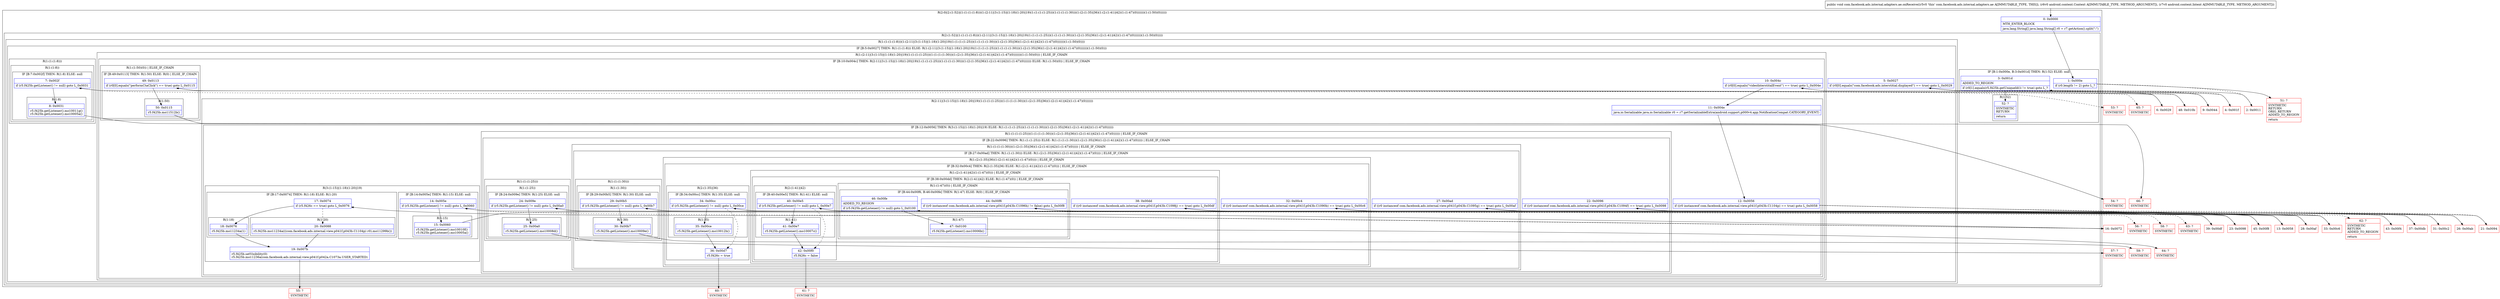 digraph "CFG forcom.facebook.ads.internal.adapters.ae.onReceive(Landroid\/content\/Context;Landroid\/content\/Intent;)V" {
subgraph cluster_Region_1124991061 {
label = "R(2:0|(2:(1:52)|(1:(1:(1:(1:8)))(1:(2:11|(3:(1:15)|(1:18)(1:20)|19)(1:(1:(1:(1:25)))(1:(1:(1:(1:30)))(1:(2:(1:35)|36)(1:(2:(1:41)|42)(1:(1:47)(0)))))))(1:(1:50)(0))))))";
node [shape=record,color=blue];
Node_0 [shape=record,label="{0\:\ 0x0000|MTH_ENTER_BLOCK\l|java.lang.String[] java.lang.String[] r0 = r7.getAction().split(\":\")\l}"];
subgraph cluster_Region_1419472612 {
label = "R(2:(1:52)|(1:(1:(1:(1:8)))(1:(2:11|(3:(1:15)|(1:18)(1:20)|19)(1:(1:(1:(1:25)))(1:(1:(1:(1:30)))(1:(2:(1:35)|36)(1:(2:(1:41)|42)(1:(1:47)(0)))))))(1:(1:50)(0)))))";
node [shape=record,color=blue];
subgraph cluster_IfRegion_148301785 {
label = "IF [B:1:0x000e, B:3:0x001d] THEN: R(1:52) ELSE: null";
node [shape=record,color=blue];
Node_1 [shape=record,label="{1\:\ 0x000e|if (r0.length != 2) goto L_?\l}"];
Node_3 [shape=record,label="{3\:\ 0x001d|ADDED_TO_REGION\l|if (r0[1].equals(r5.f425b.getUniqueId()) != true) goto L_?\l}"];
subgraph cluster_Region_1058132618 {
label = "R(1:52)";
node [shape=record,color=blue];
Node_52 [shape=record,label="{52\:\ ?|SYNTHETIC\lRETURN\l|return\l}"];
}
}
subgraph cluster_Region_1387312110 {
label = "R(1:(1:(1:(1:8)))(1:(2:11|(3:(1:15)|(1:18)(1:20)|19)(1:(1:(1:(1:25)))(1:(1:(1:(1:30)))(1:(2:(1:35)|36)(1:(2:(1:41)|42)(1:(1:47)(0)))))))(1:(1:50)(0))))";
node [shape=record,color=blue];
subgraph cluster_IfRegion_56679919 {
label = "IF [B:5:0x0027] THEN: R(1:(1:(1:8))) ELSE: R(1:(2:11|(3:(1:15)|(1:18)(1:20)|19)(1:(1:(1:(1:25)))(1:(1:(1:(1:30)))(1:(2:(1:35)|36)(1:(2:(1:41)|42)(1:(1:47)(0)))))))(1:(1:50)(0)))";
node [shape=record,color=blue];
Node_5 [shape=record,label="{5\:\ 0x0027|if (r0[0].equals(\"com.facebook.ads.interstitial.displayed\") == true) goto L_0x0029\l}"];
subgraph cluster_Region_1147869452 {
label = "R(1:(1:(1:8)))";
node [shape=record,color=blue];
subgraph cluster_Region_1267249963 {
label = "R(1:(1:8))";
node [shape=record,color=blue];
subgraph cluster_IfRegion_2050800978 {
label = "IF [B:7:0x002f] THEN: R(1:8) ELSE: null";
node [shape=record,color=blue];
Node_7 [shape=record,label="{7\:\ 0x002f|if (r5.f425b.getListener() != null) goto L_0x0031\l}"];
subgraph cluster_Region_767843896 {
label = "R(1:8)";
node [shape=record,color=blue];
Node_8 [shape=record,label="{8\:\ 0x0031|r5.f425b.getListener().mo10011g()\lr5.f425b.getListener().mo10005a()\l}"];
}
}
}
}
subgraph cluster_Region_830181877 {
label = "R(1:(2:11|(3:(1:15)|(1:18)(1:20)|19)(1:(1:(1:(1:25)))(1:(1:(1:(1:30)))(1:(2:(1:35)|36)(1:(2:(1:41)|42)(1:(1:47)(0)))))))(1:(1:50)(0))) | ELSE_IF_CHAIN\l";
node [shape=record,color=blue];
subgraph cluster_IfRegion_1057648008 {
label = "IF [B:10:0x004c] THEN: R(2:11|(3:(1:15)|(1:18)(1:20)|19)(1:(1:(1:(1:25)))(1:(1:(1:(1:30)))(1:(2:(1:35)|36)(1:(2:(1:41)|42)(1:(1:47)(0))))))) ELSE: R(1:(1:50)(0)) | ELSE_IF_CHAIN\l";
node [shape=record,color=blue];
Node_10 [shape=record,label="{10\:\ 0x004c|if (r0[0].equals(\"videoInterstitalEvent\") == true) goto L_0x004e\l}"];
subgraph cluster_Region_862062820 {
label = "R(2:11|(3:(1:15)|(1:18)(1:20)|19)(1:(1:(1:(1:25)))(1:(1:(1:(1:30)))(1:(2:(1:35)|36)(1:(2:(1:41)|42)(1:(1:47)(0)))))))";
node [shape=record,color=blue];
Node_11 [shape=record,label="{11\:\ 0x004e|java.io.Serializable java.io.Serializable r0 = r7.getSerializableExtra(android.support.p000v4.app.NotificationCompat.CATEGORY_EVENT)\l}"];
subgraph cluster_IfRegion_912794818 {
label = "IF [B:12:0x0056] THEN: R(3:(1:15)|(1:18)(1:20)|19) ELSE: R(1:(1:(1:(1:25)))(1:(1:(1:(1:30)))(1:(2:(1:35)|36)(1:(2:(1:41)|42)(1:(1:47)(0))))))";
node [shape=record,color=blue];
Node_12 [shape=record,label="{12\:\ 0x0056|if ((r0 instanceof com.facebook.ads.internal.view.p041f.p043b.C1104p) == true) goto L_0x0058\l}"];
subgraph cluster_Region_1063550234 {
label = "R(3:(1:15)|(1:18)(1:20)|19)";
node [shape=record,color=blue];
subgraph cluster_IfRegion_539857289 {
label = "IF [B:14:0x005e] THEN: R(1:15) ELSE: null";
node [shape=record,color=blue];
Node_14 [shape=record,label="{14\:\ 0x005e|if (r5.f425b.getListener() != null) goto L_0x0060\l}"];
subgraph cluster_Region_798441002 {
label = "R(1:15)";
node [shape=record,color=blue];
Node_15 [shape=record,label="{15\:\ 0x0060|r5.f425b.getListener().mo10010f()\lr5.f425b.getListener().mo10005a()\l}"];
}
}
subgraph cluster_IfRegion_1108272660 {
label = "IF [B:17:0x0074] THEN: R(1:18) ELSE: R(1:20)";
node [shape=record,color=blue];
Node_17 [shape=record,label="{17\:\ 0x0074|if (r5.f426c == true) goto L_0x0076\l}"];
subgraph cluster_Region_1579081698 {
label = "R(1:18)";
node [shape=record,color=blue];
Node_18 [shape=record,label="{18\:\ 0x0076|r5.f425b.mo11234a(1)\l}"];
}
subgraph cluster_Region_1524791722 {
label = "R(1:20)";
node [shape=record,color=blue];
Node_20 [shape=record,label="{20\:\ 0x0088|r5.f425b.mo11234a(((com.facebook.ads.internal.view.p041f.p043b.C1104p) r0).mo11299b())\l}"];
}
}
Node_19 [shape=record,label="{19\:\ 0x007b|r5.f425b.setVisibility(0)\lr5.f425b.mo11236a(com.facebook.ads.internal.view.p041f.p042a.C1073a.USER_STARTED)\l}"];
}
subgraph cluster_Region_317959281 {
label = "R(1:(1:(1:(1:25)))(1:(1:(1:(1:30)))(1:(2:(1:35)|36)(1:(2:(1:41)|42)(1:(1:47)(0)))))) | ELSE_IF_CHAIN\l";
node [shape=record,color=blue];
subgraph cluster_IfRegion_2013383964 {
label = "IF [B:22:0x0096] THEN: R(1:(1:(1:25))) ELSE: R(1:(1:(1:(1:30)))(1:(2:(1:35)|36)(1:(2:(1:41)|42)(1:(1:47)(0))))) | ELSE_IF_CHAIN\l";
node [shape=record,color=blue];
Node_22 [shape=record,label="{22\:\ 0x0096|if ((r0 instanceof com.facebook.ads.internal.view.p041f.p043b.C1094f) == true) goto L_0x0098\l}"];
subgraph cluster_Region_75736683 {
label = "R(1:(1:(1:25)))";
node [shape=record,color=blue];
subgraph cluster_Region_822664873 {
label = "R(1:(1:25))";
node [shape=record,color=blue];
subgraph cluster_IfRegion_423749285 {
label = "IF [B:24:0x009e] THEN: R(1:25) ELSE: null";
node [shape=record,color=blue];
Node_24 [shape=record,label="{24\:\ 0x009e|if (r5.f425b.getListener() != null) goto L_0x00a0\l}"];
subgraph cluster_Region_375280088 {
label = "R(1:25)";
node [shape=record,color=blue];
Node_25 [shape=record,label="{25\:\ 0x00a0|r5.f425b.getListener().mo10008d()\l}"];
}
}
}
}
subgraph cluster_Region_267849094 {
label = "R(1:(1:(1:(1:30)))(1:(2:(1:35)|36)(1:(2:(1:41)|42)(1:(1:47)(0))))) | ELSE_IF_CHAIN\l";
node [shape=record,color=blue];
subgraph cluster_IfRegion_1527238608 {
label = "IF [B:27:0x00ad] THEN: R(1:(1:(1:30))) ELSE: R(1:(2:(1:35)|36)(1:(2:(1:41)|42)(1:(1:47)(0)))) | ELSE_IF_CHAIN\l";
node [shape=record,color=blue];
Node_27 [shape=record,label="{27\:\ 0x00ad|if ((r0 instanceof com.facebook.ads.internal.view.p041f.p043b.C1095g) == true) goto L_0x00af\l}"];
subgraph cluster_Region_2029877063 {
label = "R(1:(1:(1:30)))";
node [shape=record,color=blue];
subgraph cluster_Region_1855963699 {
label = "R(1:(1:30))";
node [shape=record,color=blue];
subgraph cluster_IfRegion_170626729 {
label = "IF [B:29:0x00b5] THEN: R(1:30) ELSE: null";
node [shape=record,color=blue];
Node_29 [shape=record,label="{29\:\ 0x00b5|if (r5.f425b.getListener() != null) goto L_0x00b7\l}"];
subgraph cluster_Region_1032268119 {
label = "R(1:30)";
node [shape=record,color=blue];
Node_30 [shape=record,label="{30\:\ 0x00b7|r5.f425b.getListener().mo10009e()\l}"];
}
}
}
}
subgraph cluster_Region_777201391 {
label = "R(1:(2:(1:35)|36)(1:(2:(1:41)|42)(1:(1:47)(0)))) | ELSE_IF_CHAIN\l";
node [shape=record,color=blue];
subgraph cluster_IfRegion_750698054 {
label = "IF [B:32:0x00c4] THEN: R(2:(1:35)|36) ELSE: R(1:(2:(1:41)|42)(1:(1:47)(0))) | ELSE_IF_CHAIN\l";
node [shape=record,color=blue];
Node_32 [shape=record,label="{32\:\ 0x00c4|if ((r0 instanceof com.facebook.ads.internal.view.p041f.p043b.C1090b) == true) goto L_0x00c6\l}"];
subgraph cluster_Region_1045292876 {
label = "R(2:(1:35)|36)";
node [shape=record,color=blue];
subgraph cluster_IfRegion_1749383402 {
label = "IF [B:34:0x00cc] THEN: R(1:35) ELSE: null";
node [shape=record,color=blue];
Node_34 [shape=record,label="{34\:\ 0x00cc|if (r5.f425b.getListener() != null) goto L_0x00ce\l}"];
subgraph cluster_Region_1821124900 {
label = "R(1:35)";
node [shape=record,color=blue];
Node_35 [shape=record,label="{35\:\ 0x00ce|r5.f425b.getListener().mo10012h()\l}"];
}
}
Node_36 [shape=record,label="{36\:\ 0x00d7|r5.f426c = true\l}"];
}
subgraph cluster_Region_1541348868 {
label = "R(1:(2:(1:41)|42)(1:(1:47)(0))) | ELSE_IF_CHAIN\l";
node [shape=record,color=blue];
subgraph cluster_IfRegion_1708698962 {
label = "IF [B:38:0x00dd] THEN: R(2:(1:41)|42) ELSE: R(1:(1:47)(0)) | ELSE_IF_CHAIN\l";
node [shape=record,color=blue];
Node_38 [shape=record,label="{38\:\ 0x00dd|if ((r0 instanceof com.facebook.ads.internal.view.p041f.p043b.C1098j) == true) goto L_0x00df\l}"];
subgraph cluster_Region_184149428 {
label = "R(2:(1:41)|42)";
node [shape=record,color=blue];
subgraph cluster_IfRegion_1228426793 {
label = "IF [B:40:0x00e5] THEN: R(1:41) ELSE: null";
node [shape=record,color=blue];
Node_40 [shape=record,label="{40\:\ 0x00e5|if (r5.f425b.getListener() != null) goto L_0x00e7\l}"];
subgraph cluster_Region_1156614947 {
label = "R(1:41)";
node [shape=record,color=blue];
Node_41 [shape=record,label="{41\:\ 0x00e7|r5.f425b.getListener().mo10007c()\l}"];
}
}
Node_42 [shape=record,label="{42\:\ 0x00f0|r5.f426c = false\l}"];
}
subgraph cluster_Region_1736217223 {
label = "R(1:(1:47)(0)) | ELSE_IF_CHAIN\l";
node [shape=record,color=blue];
subgraph cluster_IfRegion_331871704 {
label = "IF [B:44:0x00f6, B:46:0x00fe] THEN: R(1:47) ELSE: R(0) | ELSE_IF_CHAIN\l";
node [shape=record,color=blue];
Node_44 [shape=record,label="{44\:\ 0x00f6|if ((r0 instanceof com.facebook.ads.internal.view.p041f.p043b.C1096h) != false) goto L_0x00f8\l}"];
Node_46 [shape=record,label="{46\:\ 0x00fe|ADDED_TO_REGION\l|if (r5.f425b.getListener() != null) goto L_0x0100\l}"];
subgraph cluster_Region_577576857 {
label = "R(1:47)";
node [shape=record,color=blue];
Node_47 [shape=record,label="{47\:\ 0x0100|r5.f425b.getListener().mo10006b()\l}"];
}
subgraph cluster_Region_699356411 {
label = "R(0)";
node [shape=record,color=blue];
}
}
}
}
}
}
}
}
}
}
}
}
}
subgraph cluster_Region_1774615422 {
label = "R(1:(1:50)(0)) | ELSE_IF_CHAIN\l";
node [shape=record,color=blue];
subgraph cluster_IfRegion_204856980 {
label = "IF [B:49:0x0113] THEN: R(1:50) ELSE: R(0) | ELSE_IF_CHAIN\l";
node [shape=record,color=blue];
Node_49 [shape=record,label="{49\:\ 0x0113|if (r0[0].equals(\"performCtaClick\") == true) goto L_0x0115\l}"];
subgraph cluster_Region_1781347435 {
label = "R(1:50)";
node [shape=record,color=blue];
Node_50 [shape=record,label="{50\:\ 0x0115|r5.f425b.mo11512b()\l}"];
}
subgraph cluster_Region_553025376 {
label = "R(0)";
node [shape=record,color=blue];
}
}
}
}
}
}
}
}
}
Node_2 [shape=record,color=red,label="{2\:\ 0x0011}"];
Node_4 [shape=record,color=red,label="{4\:\ 0x001f}"];
Node_6 [shape=record,color=red,label="{6\:\ 0x0029}"];
Node_9 [shape=record,color=red,label="{9\:\ 0x0044}"];
Node_13 [shape=record,color=red,label="{13\:\ 0x0058}"];
Node_16 [shape=record,color=red,label="{16\:\ 0x0072}"];
Node_21 [shape=record,color=red,label="{21\:\ 0x0094}"];
Node_23 [shape=record,color=red,label="{23\:\ 0x0098}"];
Node_26 [shape=record,color=red,label="{26\:\ 0x00ab}"];
Node_28 [shape=record,color=red,label="{28\:\ 0x00af}"];
Node_31 [shape=record,color=red,label="{31\:\ 0x00c2}"];
Node_33 [shape=record,color=red,label="{33\:\ 0x00c6}"];
Node_37 [shape=record,color=red,label="{37\:\ 0x00db}"];
Node_39 [shape=record,color=red,label="{39\:\ 0x00df}"];
Node_43 [shape=record,color=red,label="{43\:\ 0x00f4}"];
Node_45 [shape=record,color=red,label="{45\:\ 0x00f8}"];
Node_48 [shape=record,color=red,label="{48\:\ 0x010b}"];
Node_51 [shape=record,color=red,label="{51\:\ ?|SYNTHETIC\lRETURN\lORIG_RETURN\lADDED_TO_REGION\l|return\l}"];
Node_53 [shape=record,color=red,label="{53\:\ ?|SYNTHETIC\l}"];
Node_54 [shape=record,color=red,label="{54\:\ ?|SYNTHETIC\l}"];
Node_55 [shape=record,color=red,label="{55\:\ ?|SYNTHETIC\l}"];
Node_56 [shape=record,color=red,label="{56\:\ ?|SYNTHETIC\l}"];
Node_57 [shape=record,color=red,label="{57\:\ ?|SYNTHETIC\l}"];
Node_58 [shape=record,color=red,label="{58\:\ ?|SYNTHETIC\l}"];
Node_59 [shape=record,color=red,label="{59\:\ ?|SYNTHETIC\l}"];
Node_60 [shape=record,color=red,label="{60\:\ ?|SYNTHETIC\l}"];
Node_61 [shape=record,color=red,label="{61\:\ ?|SYNTHETIC\l}"];
Node_62 [shape=record,color=red,label="{62\:\ ?|SYNTHETIC\lRETURN\lADDED_TO_REGION\l|return\l}"];
Node_63 [shape=record,color=red,label="{63\:\ ?|SYNTHETIC\l}"];
Node_64 [shape=record,color=red,label="{64\:\ ?|SYNTHETIC\l}"];
Node_65 [shape=record,color=red,label="{65\:\ ?|SYNTHETIC\l}"];
Node_66 [shape=record,color=red,label="{66\:\ ?|SYNTHETIC\l}"];
MethodNode[shape=record,label="{public void com.facebook.ads.internal.adapters.ae.onReceive((r5v0 'this' com.facebook.ads.internal.adapters.ae A[IMMUTABLE_TYPE, THIS]), (r6v0 android.content.Context A[IMMUTABLE_TYPE, METHOD_ARGUMENT]), (r7v0 android.content.Intent A[IMMUTABLE_TYPE, METHOD_ARGUMENT])) }"];
MethodNode -> Node_0;
Node_0 -> Node_1;
Node_1 -> Node_2[style=dashed];
Node_1 -> Node_51;
Node_3 -> Node_4[style=dashed];
Node_3 -> Node_52;
Node_5 -> Node_6;
Node_5 -> Node_9[style=dashed];
Node_7 -> Node_8;
Node_7 -> Node_53[style=dashed];
Node_8 -> Node_54;
Node_10 -> Node_11;
Node_10 -> Node_48[style=dashed];
Node_11 -> Node_12;
Node_12 -> Node_13;
Node_12 -> Node_21[style=dashed];
Node_14 -> Node_15;
Node_14 -> Node_16[style=dashed];
Node_15 -> Node_16;
Node_17 -> Node_18;
Node_17 -> Node_20[style=dashed];
Node_18 -> Node_19;
Node_20 -> Node_19;
Node_19 -> Node_55;
Node_22 -> Node_23;
Node_22 -> Node_26[style=dashed];
Node_24 -> Node_25;
Node_24 -> Node_56[style=dashed];
Node_25 -> Node_57;
Node_27 -> Node_28;
Node_27 -> Node_31[style=dashed];
Node_29 -> Node_30;
Node_29 -> Node_58[style=dashed];
Node_30 -> Node_59;
Node_32 -> Node_33;
Node_32 -> Node_37[style=dashed];
Node_34 -> Node_35;
Node_34 -> Node_36[style=dashed];
Node_35 -> Node_36;
Node_36 -> Node_60;
Node_38 -> Node_39;
Node_38 -> Node_43[style=dashed];
Node_40 -> Node_41;
Node_40 -> Node_42[style=dashed];
Node_41 -> Node_42;
Node_42 -> Node_61;
Node_44 -> Node_45;
Node_44 -> Node_62[style=dashed];
Node_46 -> Node_47;
Node_46 -> Node_63[style=dashed];
Node_47 -> Node_64;
Node_49 -> Node_50;
Node_49 -> Node_65[style=dashed];
Node_50 -> Node_66;
Node_2 -> Node_3;
Node_4 -> Node_5;
Node_6 -> Node_7;
Node_9 -> Node_10;
Node_13 -> Node_14;
Node_16 -> Node_17;
Node_21 -> Node_22;
Node_23 -> Node_24;
Node_26 -> Node_27;
Node_28 -> Node_29;
Node_31 -> Node_32;
Node_33 -> Node_34;
Node_37 -> Node_38;
Node_39 -> Node_40;
Node_43 -> Node_44;
Node_45 -> Node_46;
Node_48 -> Node_49;
}

